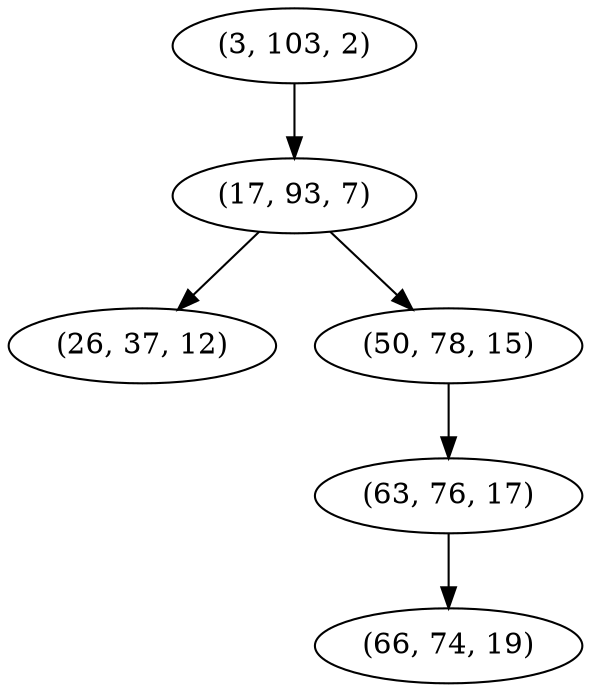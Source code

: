 digraph tree {
    "(3, 103, 2)";
    "(17, 93, 7)";
    "(26, 37, 12)";
    "(50, 78, 15)";
    "(63, 76, 17)";
    "(66, 74, 19)";
    "(3, 103, 2)" -> "(17, 93, 7)";
    "(17, 93, 7)" -> "(26, 37, 12)";
    "(17, 93, 7)" -> "(50, 78, 15)";
    "(50, 78, 15)" -> "(63, 76, 17)";
    "(63, 76, 17)" -> "(66, 74, 19)";
}
